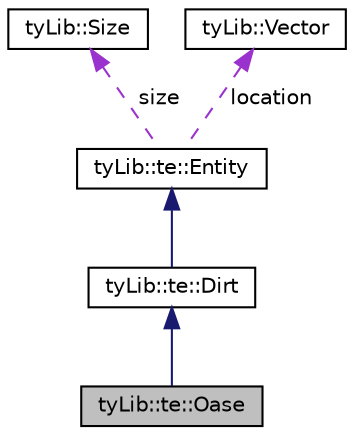 digraph "tyLib::te::Oase"
{
  edge [fontname="Helvetica",fontsize="10",labelfontname="Helvetica",labelfontsize="10"];
  node [fontname="Helvetica",fontsize="10",shape=record];
  Node1 [label="tyLib::te::Oase",height=0.2,width=0.4,color="black", fillcolor="grey75", style="filled", fontcolor="black"];
  Node2 -> Node1 [dir="back",color="midnightblue",fontsize="10",style="solid",fontname="Helvetica"];
  Node2 [label="tyLib::te::Dirt",height=0.2,width=0.4,color="black", fillcolor="white", style="filled",URL="$classty_lib_1_1te_1_1_dirt.html"];
  Node3 -> Node2 [dir="back",color="midnightblue",fontsize="10",style="solid",fontname="Helvetica"];
  Node3 [label="tyLib::te::Entity",height=0.2,width=0.4,color="black", fillcolor="white", style="filled",URL="$classty_lib_1_1te_1_1_entity.html"];
  Node4 -> Node3 [dir="back",color="darkorchid3",fontsize="10",style="dashed",label=" size" ,fontname="Helvetica"];
  Node4 [label="tyLib::Size",height=0.2,width=0.4,color="black", fillcolor="white", style="filled",URL="$classty_lib_1_1_size.html"];
  Node5 -> Node3 [dir="back",color="darkorchid3",fontsize="10",style="dashed",label=" location" ,fontname="Helvetica"];
  Node5 [label="tyLib::Vector",height=0.2,width=0.4,color="black", fillcolor="white", style="filled",URL="$classty_lib_1_1_vector.html"];
}
